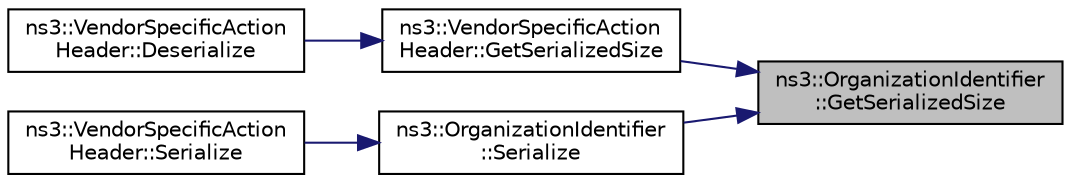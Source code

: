 digraph "ns3::OrganizationIdentifier::GetSerializedSize"
{
 // LATEX_PDF_SIZE
  edge [fontname="Helvetica",fontsize="10",labelfontname="Helvetica",labelfontsize="10"];
  node [fontname="Helvetica",fontsize="10",shape=record];
  rankdir="RL";
  Node1 [label="ns3::OrganizationIdentifier\l::GetSerializedSize",height=0.2,width=0.4,color="black", fillcolor="grey75", style="filled", fontcolor="black",tooltip="Get serialized size."];
  Node1 -> Node2 [dir="back",color="midnightblue",fontsize="10",style="solid",fontname="Helvetica"];
  Node2 [label="ns3::VendorSpecificAction\lHeader::GetSerializedSize",height=0.2,width=0.4,color="black", fillcolor="white", style="filled",URL="$classns3_1_1_vendor_specific_action_header.html#a7e3aaf3713e5d75efc5e3ac48a9fece5",tooltip=" "];
  Node2 -> Node3 [dir="back",color="midnightblue",fontsize="10",style="solid",fontname="Helvetica"];
  Node3 [label="ns3::VendorSpecificAction\lHeader::Deserialize",height=0.2,width=0.4,color="black", fillcolor="white", style="filled",URL="$classns3_1_1_vendor_specific_action_header.html#a8a976570912a0ac4c0fafbaafd4a9ee4",tooltip=" "];
  Node1 -> Node4 [dir="back",color="midnightblue",fontsize="10",style="solid",fontname="Helvetica"];
  Node4 [label="ns3::OrganizationIdentifier\l::Serialize",height=0.2,width=0.4,color="black", fillcolor="white", style="filled",URL="$classns3_1_1_organization_identifier.html#a65e2115ca83a235c159a7d05cb8ab63b",tooltip="Serialize to buffer."];
  Node4 -> Node5 [dir="back",color="midnightblue",fontsize="10",style="solid",fontname="Helvetica"];
  Node5 [label="ns3::VendorSpecificAction\lHeader::Serialize",height=0.2,width=0.4,color="black", fillcolor="white", style="filled",URL="$classns3_1_1_vendor_specific_action_header.html#a910cb785e96b3728648c2a25dddd0add",tooltip=" "];
}
